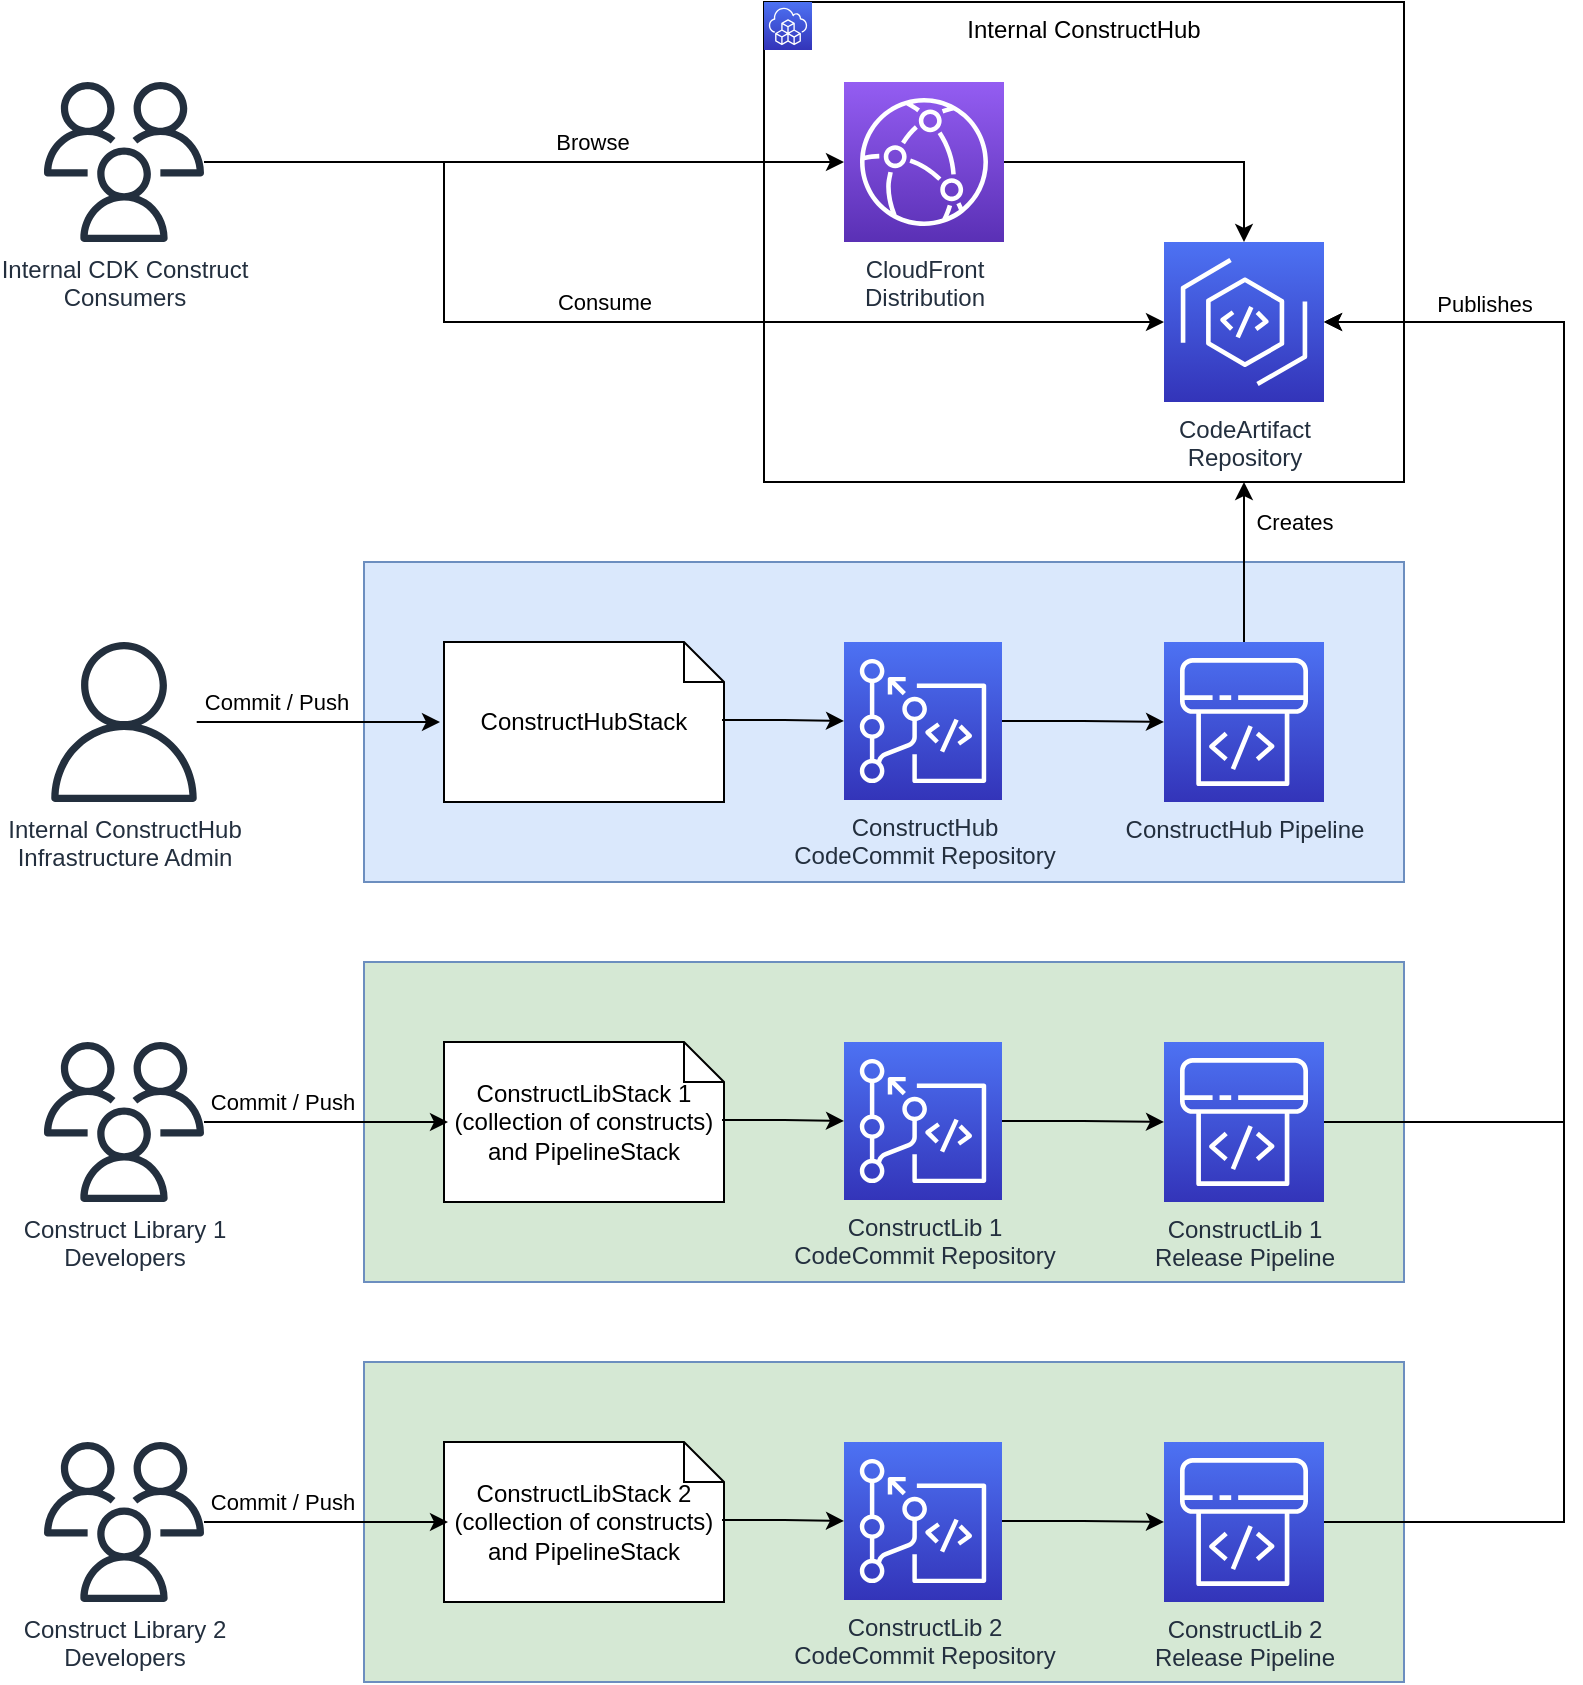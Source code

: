 <mxfile version="21.0.8" type="device" pages="5"><diagram id="Ht1M8jgEwFfnCIfOTk4-" name="constructHub v1"><mxGraphModel dx="1434" dy="916" grid="1" gridSize="10" guides="1" tooltips="1" connect="1" arrows="1" fold="1" page="1" pageScale="1" pageWidth="827" pageHeight="1169" math="0" shadow="0"><root><mxCell id="0"/><mxCell id="1" parent="0"/><mxCell id="OBdImn5aR34Qucp5l_B0-1" value="Internal ConstructHub &lt;br&gt;Infrastructure Admin" style="sketch=0;outlineConnect=0;fontColor=#232F3E;gradientColor=none;fillColor=#232F3D;strokeColor=none;dashed=0;verticalLabelPosition=bottom;verticalAlign=top;align=center;html=1;fontSize=12;fontStyle=0;aspect=fixed;pointerEvents=1;shape=mxgraph.aws4.user;" parent="1" vertex="1"><mxGeometry x="120" y="440" width="80" height="80" as="geometry"/></mxCell><mxCell id="vg9qmbVubsNGUItU0Tzm-39" value="Construct Library 1&lt;br&gt;Developers" style="outlineConnect=0;fontColor=#232F3E;gradientColor=none;fillColor=#232F3E;strokeColor=none;dashed=0;verticalLabelPosition=bottom;verticalAlign=top;align=center;html=1;fontSize=12;fontStyle=0;aspect=fixed;pointerEvents=1;shape=mxgraph.aws4.users;labelBackgroundColor=none;" parent="1" vertex="1"><mxGeometry x="120" y="640" width="80" height="80" as="geometry"/></mxCell><mxCell id="OBdImn5aR34Qucp5l_B0-2" value="Internal CDK Construct &lt;br&gt;Consumers" style="outlineConnect=0;fontColor=#232F3E;gradientColor=none;fillColor=#232F3E;strokeColor=none;dashed=0;verticalLabelPosition=bottom;verticalAlign=top;align=center;html=1;fontSize=12;fontStyle=0;aspect=fixed;pointerEvents=1;shape=mxgraph.aws4.users;labelBackgroundColor=none;" parent="1" vertex="1"><mxGeometry x="120" y="160" width="80" height="80" as="geometry"/></mxCell><mxCell id="OBdImn5aR34Qucp5l_B0-61" value="" style="group;fillColor=#D5E8D4;strokeColor=#82b366;" parent="1" vertex="1" connectable="0"><mxGeometry x="280" y="600" width="520" height="160" as="geometry"/></mxCell><mxCell id="OBdImn5aR34Qucp5l_B0-62" value="" style="fillColor=#D5E8D4;strokeColor=#6c8ebf;dashed=0;verticalAlign=top;fontStyle=0;" parent="OBdImn5aR34Qucp5l_B0-61" vertex="1"><mxGeometry width="520" height="160" as="geometry"/></mxCell><mxCell id="OBdImn5aR34Qucp5l_B0-63" value="ConstructLib 1&lt;br&gt;CodeCommit Repository" style="sketch=0;points=[[0,0,0],[0.25,0,0],[0.5,0,0],[0.75,0,0],[1,0,0],[0,1,0],[0.25,1,0],[0.5,1,0],[0.75,1,0],[1,1,0],[0,0.25,0],[0,0.5,0],[0,0.75,0],[1,0.25,0],[1,0.5,0],[1,0.75,0]];outlineConnect=0;fontColor=#232F3E;gradientColor=#4D72F3;gradientDirection=north;fillColor=#3334B9;strokeColor=#ffffff;dashed=0;verticalLabelPosition=bottom;verticalAlign=top;align=center;html=1;fontSize=12;fontStyle=0;aspect=fixed;shape=mxgraph.aws4.resourceIcon;resIcon=mxgraph.aws4.codecommit;" parent="OBdImn5aR34Qucp5l_B0-61" vertex="1"><mxGeometry x="240" y="40" width="79" height="79" as="geometry"/></mxCell><mxCell id="OBdImn5aR34Qucp5l_B0-64" value="ConstructLibStack 1&lt;br&gt;(collection of constructs)&lt;br&gt;and PipelineStack" style="shape=note;size=20;whiteSpace=wrap;html=1;fillColor=default;" parent="OBdImn5aR34Qucp5l_B0-61" vertex="1"><mxGeometry x="40" y="40" width="140" height="80" as="geometry"/></mxCell><mxCell id="OBdImn5aR34Qucp5l_B0-65" value="ConstructLib 1&lt;br&gt;Release Pipeline" style="sketch=0;points=[[0,0,0],[0.25,0,0],[0.5,0,0],[0.75,0,0],[1,0,0],[0,1,0],[0.25,1,0],[0.5,1,0],[0.75,1,0],[1,1,0],[0,0.25,0],[0,0.5,0],[0,0.75,0],[1,0.25,0],[1,0.5,0],[1,0.75,0]];outlineConnect=0;fontColor=#232F3E;gradientColor=#4D72F3;gradientDirection=north;fillColor=#3334B9;strokeColor=#ffffff;dashed=0;verticalLabelPosition=bottom;verticalAlign=top;align=center;html=1;fontSize=12;fontStyle=0;aspect=fixed;shape=mxgraph.aws4.resourceIcon;resIcon=mxgraph.aws4.codepipeline;" parent="OBdImn5aR34Qucp5l_B0-61" vertex="1"><mxGeometry x="400" y="40" width="80" height="80" as="geometry"/></mxCell><mxCell id="OBdImn5aR34Qucp5l_B0-66" value="" style="edgeStyle=orthogonalEdgeStyle;rounded=0;orthogonalLoop=1;jettySize=auto;html=1;entryX=0;entryY=0.5;entryDx=0;entryDy=0;entryPerimeter=0;exitX=0.993;exitY=0.488;exitDx=0;exitDy=0;exitPerimeter=0;" parent="OBdImn5aR34Qucp5l_B0-61" source="OBdImn5aR34Qucp5l_B0-64" target="OBdImn5aR34Qucp5l_B0-63" edge="1"><mxGeometry relative="1" as="geometry"><mxPoint x="340" y="160" as="sourcePoint"/></mxGeometry></mxCell><mxCell id="OBdImn5aR34Qucp5l_B0-67" value="" style="edgeStyle=orthogonalEdgeStyle;rounded=0;orthogonalLoop=1;jettySize=auto;html=1;exitX=1;exitY=0.5;exitDx=0;exitDy=0;exitPerimeter=0;entryX=0;entryY=0.5;entryDx=0;entryDy=0;entryPerimeter=0;" parent="OBdImn5aR34Qucp5l_B0-61" source="OBdImn5aR34Qucp5l_B0-63" target="OBdImn5aR34Qucp5l_B0-65" edge="1"><mxGeometry relative="1" as="geometry"><mxPoint x="530" y="329.5" as="sourcePoint"/><mxPoint x="470" y="330" as="targetPoint"/></mxGeometry></mxCell><mxCell id="OBdImn5aR34Qucp5l_B0-68" value="" style="group" parent="1" vertex="1" connectable="0"><mxGeometry x="280" y="400" width="520" height="160" as="geometry"/></mxCell><mxCell id="OBdImn5aR34Qucp5l_B0-60" value="" style="group" parent="OBdImn5aR34Qucp5l_B0-68" vertex="1" connectable="0"><mxGeometry width="520" height="160" as="geometry"/></mxCell><mxCell id="OBdImn5aR34Qucp5l_B0-13" value="" style="fillColor=#dae8fc;strokeColor=#6c8ebf;dashed=0;verticalAlign=top;fontStyle=0;" parent="OBdImn5aR34Qucp5l_B0-60" vertex="1"><mxGeometry width="520" height="160" as="geometry"/></mxCell><mxCell id="OBdImn5aR34Qucp5l_B0-17" value="ConstructHub&lt;br&gt;CodeCommit Repository" style="sketch=0;points=[[0,0,0],[0.25,0,0],[0.5,0,0],[0.75,0,0],[1,0,0],[0,1,0],[0.25,1,0],[0.5,1,0],[0.75,1,0],[1,1,0],[0,0.25,0],[0,0.5,0],[0,0.75,0],[1,0.25,0],[1,0.5,0],[1,0.75,0]];outlineConnect=0;fontColor=#232F3E;gradientColor=#4D72F3;gradientDirection=north;fillColor=#3334B9;strokeColor=#ffffff;dashed=0;verticalLabelPosition=bottom;verticalAlign=top;align=center;html=1;fontSize=12;fontStyle=0;aspect=fixed;shape=mxgraph.aws4.resourceIcon;resIcon=mxgraph.aws4.codecommit;" parent="OBdImn5aR34Qucp5l_B0-60" vertex="1"><mxGeometry x="240" y="40" width="79" height="79" as="geometry"/></mxCell><mxCell id="OBdImn5aR34Qucp5l_B0-18" value="ConstructHubStack" style="shape=note;size=20;whiteSpace=wrap;html=1;fillColor=default;" parent="OBdImn5aR34Qucp5l_B0-60" vertex="1"><mxGeometry x="40" y="40" width="140" height="80" as="geometry"/></mxCell><mxCell id="OBdImn5aR34Qucp5l_B0-20" value="ConstructHub Pipeline" style="sketch=0;points=[[0,0,0],[0.25,0,0],[0.5,0,0],[0.75,0,0],[1,0,0],[0,1,0],[0.25,1,0],[0.5,1,0],[0.75,1,0],[1,1,0],[0,0.25,0],[0,0.5,0],[0,0.75,0],[1,0.25,0],[1,0.5,0],[1,0.75,0]];outlineConnect=0;fontColor=#232F3E;gradientColor=#4D72F3;gradientDirection=north;fillColor=#3334B9;strokeColor=#ffffff;dashed=0;verticalLabelPosition=bottom;verticalAlign=top;align=center;html=1;fontSize=12;fontStyle=0;aspect=fixed;shape=mxgraph.aws4.resourceIcon;resIcon=mxgraph.aws4.codepipeline;" parent="OBdImn5aR34Qucp5l_B0-60" vertex="1"><mxGeometry x="400" y="40" width="80" height="80" as="geometry"/></mxCell><mxCell id="OBdImn5aR34Qucp5l_B0-16" value="" style="edgeStyle=orthogonalEdgeStyle;rounded=0;orthogonalLoop=1;jettySize=auto;html=1;entryX=0;entryY=0.5;entryDx=0;entryDy=0;entryPerimeter=0;exitX=0.993;exitY=0.488;exitDx=0;exitDy=0;exitPerimeter=0;" parent="OBdImn5aR34Qucp5l_B0-60" source="OBdImn5aR34Qucp5l_B0-18" target="OBdImn5aR34Qucp5l_B0-17" edge="1"><mxGeometry relative="1" as="geometry"><mxPoint x="340" y="160" as="sourcePoint"/></mxGeometry></mxCell><mxCell id="OBdImn5aR34Qucp5l_B0-21" value="" style="edgeStyle=orthogonalEdgeStyle;rounded=0;orthogonalLoop=1;jettySize=auto;html=1;exitX=1;exitY=0.5;exitDx=0;exitDy=0;exitPerimeter=0;entryX=0;entryY=0.5;entryDx=0;entryDy=0;entryPerimeter=0;" parent="OBdImn5aR34Qucp5l_B0-60" source="OBdImn5aR34Qucp5l_B0-17" target="OBdImn5aR34Qucp5l_B0-20" edge="1"><mxGeometry relative="1" as="geometry"><mxPoint x="530" y="329.5" as="sourcePoint"/><mxPoint x="470" y="330" as="targetPoint"/></mxGeometry></mxCell><mxCell id="OBdImn5aR34Qucp5l_B0-14" style="edgeStyle=orthogonalEdgeStyle;rounded=0;orthogonalLoop=1;jettySize=auto;html=1;strokeColor=default;labelBackgroundColor=default;fontColor=default;" parent="OBdImn5aR34Qucp5l_B0-68" source="OBdImn5aR34Qucp5l_B0-1" edge="1"><mxGeometry relative="1" as="geometry"><mxPoint x="-163.636" y="80" as="sourcePoint"/><mxPoint x="38" y="80" as="targetPoint"/></mxGeometry></mxCell><mxCell id="OBdImn5aR34Qucp5l_B0-15" value="&amp;nbsp;Commit / Push&amp;nbsp;" style="edgeLabel;html=1;align=center;verticalAlign=middle;resizable=0;points=[];spacingBottom=20;spacingLeft=10;" parent="OBdImn5aR34Qucp5l_B0-14" vertex="1" connectable="0"><mxGeometry x="-0.408" y="1" relative="1" as="geometry"><mxPoint x="-2" y="1" as="offset"/></mxGeometry></mxCell><mxCell id="OBdImn5aR34Qucp5l_B0-69" style="edgeStyle=orthogonalEdgeStyle;rounded=0;orthogonalLoop=1;jettySize=auto;html=1;strokeColor=default;labelBackgroundColor=default;fontColor=default;" parent="1" edge="1"><mxGeometry relative="1" as="geometry"><mxPoint x="200" y="680" as="sourcePoint"/><mxPoint x="322" y="680" as="targetPoint"/></mxGeometry></mxCell><mxCell id="OBdImn5aR34Qucp5l_B0-70" value="&amp;nbsp;Commit / Push&amp;nbsp;" style="edgeLabel;html=1;align=center;verticalAlign=middle;resizable=0;points=[];spacingBottom=20;spacing=0;spacingRight=0;spacingLeft=10;" parent="OBdImn5aR34Qucp5l_B0-69" vertex="1" connectable="0"><mxGeometry x="-0.408" y="1" relative="1" as="geometry"><mxPoint x="-2" y="1" as="offset"/></mxGeometry></mxCell><mxCell id="OBdImn5aR34Qucp5l_B0-73" value="Construct Library 2&lt;br&gt;Developers" style="outlineConnect=0;fontColor=#232F3E;gradientColor=none;fillColor=#232F3E;strokeColor=none;dashed=0;verticalLabelPosition=bottom;verticalAlign=top;align=center;html=1;fontSize=12;fontStyle=0;aspect=fixed;pointerEvents=1;shape=mxgraph.aws4.users;labelBackgroundColor=none;" parent="1" vertex="1"><mxGeometry x="120" y="840" width="80" height="80" as="geometry"/></mxCell><mxCell id="OBdImn5aR34Qucp5l_B0-74" value="" style="group" parent="1" vertex="1" connectable="0"><mxGeometry x="280" y="800" width="520" height="160" as="geometry"/></mxCell><mxCell id="OBdImn5aR34Qucp5l_B0-75" value="" style="fillColor=#D5E8D4;strokeColor=#6c8ebf;dashed=0;verticalAlign=top;fontStyle=0;" parent="OBdImn5aR34Qucp5l_B0-74" vertex="1"><mxGeometry width="520" height="160" as="geometry"/></mxCell><mxCell id="OBdImn5aR34Qucp5l_B0-76" value="ConstructLib 2&lt;br&gt;CodeCommit Repository" style="sketch=0;points=[[0,0,0],[0.25,0,0],[0.5,0,0],[0.75,0,0],[1,0,0],[0,1,0],[0.25,1,0],[0.5,1,0],[0.75,1,0],[1,1,0],[0,0.25,0],[0,0.5,0],[0,0.75,0],[1,0.25,0],[1,0.5,0],[1,0.75,0]];outlineConnect=0;fontColor=#232F3E;gradientColor=#4D72F3;gradientDirection=north;fillColor=#3334B9;strokeColor=#ffffff;dashed=0;verticalLabelPosition=bottom;verticalAlign=top;align=center;html=1;fontSize=12;fontStyle=0;aspect=fixed;shape=mxgraph.aws4.resourceIcon;resIcon=mxgraph.aws4.codecommit;" parent="OBdImn5aR34Qucp5l_B0-74" vertex="1"><mxGeometry x="240" y="40" width="79" height="79" as="geometry"/></mxCell><mxCell id="OBdImn5aR34Qucp5l_B0-77" value="ConstructLibStack 2&lt;br&gt;(collection of constructs)&lt;br&gt;and PipelineStack" style="shape=note;size=20;whiteSpace=wrap;html=1;fillColor=default;" parent="OBdImn5aR34Qucp5l_B0-74" vertex="1"><mxGeometry x="40" y="40" width="140" height="80" as="geometry"/></mxCell><mxCell id="OBdImn5aR34Qucp5l_B0-78" value="ConstructLib 2&lt;br&gt;Release Pipeline" style="sketch=0;points=[[0,0,0],[0.25,0,0],[0.5,0,0],[0.75,0,0],[1,0,0],[0,1,0],[0.25,1,0],[0.5,1,0],[0.75,1,0],[1,1,0],[0,0.25,0],[0,0.5,0],[0,0.75,0],[1,0.25,0],[1,0.5,0],[1,0.75,0]];outlineConnect=0;fontColor=#232F3E;gradientColor=#4D72F3;gradientDirection=north;fillColor=#3334B9;strokeColor=#ffffff;dashed=0;verticalLabelPosition=bottom;verticalAlign=top;align=center;html=1;fontSize=12;fontStyle=0;aspect=fixed;shape=mxgraph.aws4.resourceIcon;resIcon=mxgraph.aws4.codepipeline;" parent="OBdImn5aR34Qucp5l_B0-74" vertex="1"><mxGeometry x="400" y="40" width="80" height="80" as="geometry"/></mxCell><mxCell id="OBdImn5aR34Qucp5l_B0-79" value="" style="edgeStyle=orthogonalEdgeStyle;rounded=0;orthogonalLoop=1;jettySize=auto;html=1;entryX=0;entryY=0.5;entryDx=0;entryDy=0;entryPerimeter=0;exitX=0.993;exitY=0.488;exitDx=0;exitDy=0;exitPerimeter=0;" parent="OBdImn5aR34Qucp5l_B0-74" source="OBdImn5aR34Qucp5l_B0-77" target="OBdImn5aR34Qucp5l_B0-76" edge="1"><mxGeometry relative="1" as="geometry"><mxPoint x="340" y="160" as="sourcePoint"/></mxGeometry></mxCell><mxCell id="OBdImn5aR34Qucp5l_B0-80" value="" style="edgeStyle=orthogonalEdgeStyle;rounded=0;orthogonalLoop=1;jettySize=auto;html=1;exitX=1;exitY=0.5;exitDx=0;exitDy=0;exitPerimeter=0;entryX=0;entryY=0.5;entryDx=0;entryDy=0;entryPerimeter=0;" parent="OBdImn5aR34Qucp5l_B0-74" source="OBdImn5aR34Qucp5l_B0-76" target="OBdImn5aR34Qucp5l_B0-78" edge="1"><mxGeometry relative="1" as="geometry"><mxPoint x="530" y="329.5" as="sourcePoint"/><mxPoint x="470" y="330" as="targetPoint"/></mxGeometry></mxCell><mxCell id="OBdImn5aR34Qucp5l_B0-28" value="Internal ConstructHub" style="dashed=0;verticalAlign=top;fontStyle=0;shadow=0;sketch=0;strokeWidth=1;" parent="1" vertex="1"><mxGeometry x="480" y="120" width="320" height="240" as="geometry"/></mxCell><mxCell id="OBdImn5aR34Qucp5l_B0-81" style="edgeStyle=orthogonalEdgeStyle;rounded=0;orthogonalLoop=1;jettySize=auto;html=1;strokeColor=default;labelBackgroundColor=default;fontColor=default;" parent="1" edge="1"><mxGeometry relative="1" as="geometry"><mxPoint x="200" y="880" as="sourcePoint"/><mxPoint x="322" y="880" as="targetPoint"/></mxGeometry></mxCell><mxCell id="OBdImn5aR34Qucp5l_B0-82" value="&amp;nbsp;Commit / Push&amp;nbsp;" style="edgeLabel;html=1;align=center;verticalAlign=middle;resizable=0;points=[];spacingBottom=20;spacing=0;spacingRight=0;spacingLeft=10;" parent="OBdImn5aR34Qucp5l_B0-81" vertex="1" connectable="0"><mxGeometry x="-0.408" y="1" relative="1" as="geometry"><mxPoint x="-2" y="1" as="offset"/></mxGeometry></mxCell><mxCell id="OBdImn5aR34Qucp5l_B0-83" value="" style="edgeStyle=orthogonalEdgeStyle;rounded=0;orthogonalLoop=1;jettySize=auto;html=1;exitX=1;exitY=0.5;exitDx=0;exitDy=0;exitPerimeter=0;entryX=1;entryY=0.5;entryDx=0;entryDy=0;entryPerimeter=0;" parent="1" source="OBdImn5aR34Qucp5l_B0-78" target="OBdImn5aR34Qucp5l_B0-22" edge="1"><mxGeometry relative="1" as="geometry"><mxPoint x="609" y="729.5" as="sourcePoint"/><mxPoint x="960" y="360" as="targetPoint"/><Array as="points"><mxPoint x="880" y="880"/><mxPoint x="880" y="280"/></Array></mxGeometry></mxCell><mxCell id="OBdImn5aR34Qucp5l_B0-51" value="" style="sketch=0;points=[[0,0,0],[0.25,0,0],[0.5,0,0],[0.75,0,0],[1,0,0],[0,1,0],[0.25,1,0],[0.5,1,0],[0.75,1,0],[1,1,0],[0,0.25,0],[0,0.5,0],[0,0.75,0],[1,0.25,0],[1,0.5,0],[1,0.75,0]];outlineConnect=0;fontColor=#232F3E;gradientColor=#4D72F3;gradientDirection=north;fillColor=#3334B9;strokeColor=#ffffff;dashed=0;verticalLabelPosition=bottom;verticalAlign=top;align=center;html=1;fontSize=12;fontStyle=0;aspect=fixed;shape=mxgraph.aws4.resourceIcon;resIcon=mxgraph.aws4.cloud_development_kit;shadow=0;strokeWidth=1;" parent="1" vertex="1"><mxGeometry x="480" y="120" width="24" height="24" as="geometry"/></mxCell><mxCell id="OBdImn5aR34Qucp5l_B0-22" value="CodeArtifact&lt;br&gt;Repository" style="sketch=0;points=[[0,0,0],[0.25,0,0],[0.5,0,0],[0.75,0,0],[1,0,0],[0,1,0],[0.25,1,0],[0.5,1,0],[0.75,1,0],[1,1,0],[0,0.25,0],[0,0.5,0],[0,0.75,0],[1,0.25,0],[1,0.5,0],[1,0.75,0]];outlineConnect=0;fontColor=#232F3E;gradientColor=#4D72F3;gradientDirection=north;fillColor=#3334B9;strokeColor=#ffffff;dashed=0;verticalLabelPosition=bottom;verticalAlign=top;align=center;html=1;fontSize=12;fontStyle=0;aspect=fixed;shape=mxgraph.aws4.resourceIcon;resIcon=mxgraph.aws4.codeartifact;horizontal=1;spacingLeft=0;labelPosition=center;spacingBottom=0;" parent="1" vertex="1"><mxGeometry x="680" y="240" width="80" height="80" as="geometry"/></mxCell><mxCell id="OBdImn5aR34Qucp5l_B0-52" value="CloudFront&lt;br&gt;Distribution" style="sketch=0;points=[[0,0,0],[0.25,0,0],[0.5,0,0],[0.75,0,0],[1,0,0],[0,1,0],[0.25,1,0],[0.5,1,0],[0.75,1,0],[1,1,0],[0,0.25,0],[0,0.5,0],[0,0.75,0],[1,0.25,0],[1,0.5,0],[1,0.75,0]];outlineConnect=0;fontColor=#232F3E;gradientColor=#945DF2;gradientDirection=north;fillColor=#5A30B5;strokeColor=#ffffff;dashed=0;verticalLabelPosition=bottom;verticalAlign=top;align=center;html=1;fontSize=12;fontStyle=0;aspect=fixed;shape=mxgraph.aws4.resourceIcon;resIcon=mxgraph.aws4.cloudfront;shadow=0;strokeWidth=1;spacingLeft=0;" parent="1" vertex="1"><mxGeometry x="520" y="160" width="80" height="80" as="geometry"/></mxCell><mxCell id="OBdImn5aR34Qucp5l_B0-43" style="edgeStyle=orthogonalEdgeStyle;rounded=0;orthogonalLoop=1;jettySize=auto;html=1;strokeColor=default;labelBackgroundColor=default;fontColor=default;entryX=0.5;entryY=0;entryDx=0;entryDy=0;entryPerimeter=0;exitX=1;exitY=0.5;exitDx=0;exitDy=0;exitPerimeter=0;" parent="1" source="OBdImn5aR34Qucp5l_B0-52" target="OBdImn5aR34Qucp5l_B0-22" edge="1"><mxGeometry relative="1" as="geometry"><mxPoint x="-471.088" y="530" as="sourcePoint"/><mxPoint x="-82" y="541.5" as="targetPoint"/></mxGeometry></mxCell><mxCell id="OBdImn5aR34Qucp5l_B0-85" value="" style="edgeStyle=orthogonalEdgeStyle;rounded=0;orthogonalLoop=1;jettySize=auto;html=1;exitX=1;exitY=0.5;exitDx=0;exitDy=0;exitPerimeter=0;" parent="1" edge="1"><mxGeometry relative="1" as="geometry"><mxPoint x="760" y="680" as="sourcePoint"/><mxPoint x="760" y="280" as="targetPoint"/><Array as="points"><mxPoint x="880" y="680"/><mxPoint x="880" y="280"/></Array></mxGeometry></mxCell><mxCell id="OBdImn5aR34Qucp5l_B0-86" value="Publishes" style="edgeLabel;html=1;align=center;verticalAlign=middle;resizable=0;points=[];" parent="OBdImn5aR34Qucp5l_B0-85" vertex="1" connectable="0"><mxGeometry x="-0.289" y="2" relative="1" as="geometry"><mxPoint x="-38" y="-302" as="offset"/></mxGeometry></mxCell><mxCell id="OBdImn5aR34Qucp5l_B0-88" style="edgeStyle=orthogonalEdgeStyle;rounded=0;orthogonalLoop=1;jettySize=auto;html=1;strokeColor=default;labelBackgroundColor=default;fontColor=default;exitX=0.5;exitY=0;exitDx=0;exitDy=0;exitPerimeter=0;" parent="1" source="OBdImn5aR34Qucp5l_B0-20" edge="1"><mxGeometry relative="1" as="geometry"><mxPoint x="600.004" y="360" as="sourcePoint"/><mxPoint x="720" y="360" as="targetPoint"/></mxGeometry></mxCell><mxCell id="OBdImn5aR34Qucp5l_B0-89" value="Creates" style="edgeLabel;html=1;align=center;verticalAlign=middle;resizable=0;points=[];spacingBottom=20;spacingLeft=10;" parent="OBdImn5aR34Qucp5l_B0-88" vertex="1" connectable="0"><mxGeometry x="-0.408" y="1" relative="1" as="geometry"><mxPoint x="21" y="-26" as="offset"/></mxGeometry></mxCell><mxCell id="OBdImn5aR34Qucp5l_B0-92" style="edgeStyle=orthogonalEdgeStyle;rounded=0;orthogonalLoop=1;jettySize=auto;html=1;strokeColor=default;labelBackgroundColor=default;fontColor=default;entryX=0;entryY=0.5;entryDx=0;entryDy=0;entryPerimeter=0;" parent="1" source="OBdImn5aR34Qucp5l_B0-2" target="OBdImn5aR34Qucp5l_B0-22" edge="1"><mxGeometry relative="1" as="geometry"><mxPoint x="260" y="250" as="sourcePoint"/><mxPoint x="530" y="130" as="targetPoint"/><Array as="points"><mxPoint x="320" y="200"/><mxPoint x="320" y="280"/></Array></mxGeometry></mxCell><mxCell id="OBdImn5aR34Qucp5l_B0-93" value="Consume" style="edgeLabel;html=1;align=center;verticalAlign=middle;resizable=0;points=[];" parent="OBdImn5aR34Qucp5l_B0-92" vertex="1" connectable="0"><mxGeometry x="-0.408" y="1" relative="1" as="geometry"><mxPoint x="79" y="24" as="offset"/></mxGeometry></mxCell><mxCell id="OBdImn5aR34Qucp5l_B0-95" style="edgeStyle=orthogonalEdgeStyle;rounded=0;orthogonalLoop=1;jettySize=auto;html=1;strokeColor=default;labelBackgroundColor=default;fontColor=default;entryX=0;entryY=0.5;entryDx=0;entryDy=0;entryPerimeter=0;" parent="1" edge="1" target="OBdImn5aR34Qucp5l_B0-52" source="OBdImn5aR34Qucp5l_B0-2"><mxGeometry relative="1" as="geometry"><mxPoint x="230" y="220" as="sourcePoint"/><mxPoint x="520" y="120" as="targetPoint"/></mxGeometry></mxCell><mxCell id="OBdImn5aR34Qucp5l_B0-96" value="&amp;nbsp;Browse&amp;nbsp;" style="edgeLabel;html=1;align=center;verticalAlign=middle;resizable=0;points=[];" parent="OBdImn5aR34Qucp5l_B0-95" vertex="1" connectable="0"><mxGeometry x="-0.408" y="1" relative="1" as="geometry"><mxPoint x="99" y="-9" as="offset"/></mxGeometry></mxCell></root></mxGraphModel></diagram><diagram id="hl6qGEhq3jhShnh1AvBD" name="ConstructHub v2"><mxGraphModel dx="1854" dy="1769" grid="1" gridSize="10" guides="1" tooltips="1" connect="1" arrows="1" fold="1" page="1" pageScale="1" pageWidth="850" pageHeight="1100" math="0" shadow="0"><root><mxCell id="0"/><mxCell id="1" parent="0"/><mxCell id="FJby4zvLYHvqef_bk4eT-3" value="" style="rounded=0;whiteSpace=wrap;html=1;dashed=1;fillColor=#d5e8d4;strokeColor=#82b366;" parent="1" vertex="1"><mxGeometry y="283" width="480" height="120" as="geometry"/></mxCell><mxCell id="FJby4zvLYHvqef_bk4eT-2" value="" style="rounded=0;whiteSpace=wrap;html=1;dashed=1;fillColor=#d5e8d4;strokeColor=#82b366;" parent="1" vertex="1"><mxGeometry y="144" width="480" height="120" as="geometry"/></mxCell><mxCell id="FJby4zvLYHvqef_bk4eT-1" value="" style="rounded=0;whiteSpace=wrap;html=1;dashed=1;fillColor=#dae8fc;strokeColor=#6c8ebf;" parent="1" vertex="1"><mxGeometry y="10" width="480" height="120" as="geometry"/></mxCell><mxCell id="54IkTSJn3Y0FFMr7oWQS-1" style="edgeStyle=orthogonalEdgeStyle;orthogonalLoop=1;jettySize=auto;html=1;entryX=0;entryY=0.5;entryDx=0;entryDy=0;entryPerimeter=0;rounded=0;" parent="1" source="54IkTSJn3Y0FFMr7oWQS-3" target="54IkTSJn3Y0FFMr7oWQS-16" edge="1"><mxGeometry relative="1" as="geometry"/></mxCell><mxCell id="54IkTSJn3Y0FFMr7oWQS-2" style="edgeStyle=orthogonalEdgeStyle;orthogonalLoop=1;jettySize=auto;html=1;entryX=0;entryY=0;entryDx=110;entryDy=65;entryPerimeter=0;rounded=0;dashed=1;" parent="1" source="54IkTSJn3Y0FFMr7oWQS-3" target="54IkTSJn3Y0FFMr7oWQS-18" edge="1"><mxGeometry relative="1" as="geometry"/></mxCell><mxCell id="54IkTSJn3Y0FFMr7oWQS-3" value="Construct Lib1 GIT Repo" style="sketch=0;points=[[0,0,0],[0.25,0,0],[0.5,0,0],[0.75,0,0],[1,0,0],[0,1,0],[0.25,1,0],[0.5,1,0],[0.75,1,0],[1,1,0],[0,0.25,0],[0,0.5,0],[0,0.75,0],[1,0.25,0],[1,0.5,0],[1,0.75,0]];outlineConnect=0;fontColor=#232F3E;gradientColor=#4D72F3;gradientDirection=north;fillColor=#3334B9;strokeColor=#ffffff;dashed=0;verticalLabelPosition=bottom;verticalAlign=top;align=center;html=1;fontSize=12;fontStyle=0;aspect=fixed;shape=mxgraph.aws4.resourceIcon;resIcon=mxgraph.aws4.codecommit;" parent="1" vertex="1"><mxGeometry x="201" y="181" width="78" height="78" as="geometry"/></mxCell><mxCell id="54IkTSJn3Y0FFMr7oWQS-4" style="edgeStyle=orthogonalEdgeStyle;orthogonalLoop=1;jettySize=auto;html=1;entryX=0;entryY=0.5;entryDx=0;entryDy=0;entryPerimeter=0;rounded=0;" parent="1" source="54IkTSJn3Y0FFMr7oWQS-6" target="54IkTSJn3Y0FFMr7oWQS-20" edge="1"><mxGeometry relative="1" as="geometry"/></mxCell><mxCell id="54IkTSJn3Y0FFMr7oWQS-5" style="edgeStyle=orthogonalEdgeStyle;orthogonalLoop=1;jettySize=auto;html=1;entryX=0;entryY=0;entryDx=110;entryDy=65;entryPerimeter=0;rounded=0;dashed=1;" parent="1" source="54IkTSJn3Y0FFMr7oWQS-6" target="54IkTSJn3Y0FFMr7oWQS-21" edge="1"><mxGeometry relative="1" as="geometry"/></mxCell><mxCell id="54IkTSJn3Y0FFMr7oWQS-6" value="Construct Lib2 GIT Repo" style="sketch=0;points=[[0,0,0],[0.25,0,0],[0.5,0,0],[0.75,0,0],[1,0,0],[0,1,0],[0.25,1,0],[0.5,1,0],[0.75,1,0],[1,1,0],[0,0.25,0],[0,0.5,0],[0,0.75,0],[1,0.25,0],[1,0.5,0],[1,0.75,0]];outlineConnect=0;fontColor=#232F3E;gradientColor=#4D72F3;gradientDirection=north;fillColor=#3334B9;strokeColor=#ffffff;dashed=0;verticalLabelPosition=bottom;verticalAlign=top;align=center;html=1;fontSize=12;fontStyle=0;aspect=fixed;shape=mxgraph.aws4.resourceIcon;resIcon=mxgraph.aws4.codecommit;" parent="1" vertex="1"><mxGeometry x="201" y="309" width="78" height="78" as="geometry"/></mxCell><mxCell id="54IkTSJn3Y0FFMr7oWQS-7" value="Private ConstructHub" style="swimlane;" parent="1" vertex="1"><mxGeometry x="520" y="-209" width="290" height="370" as="geometry"/></mxCell><mxCell id="54IkTSJn3Y0FFMr7oWQS-8" style="edgeStyle=orthogonalEdgeStyle;rounded=0;orthogonalLoop=1;jettySize=auto;html=1;" parent="54IkTSJn3Y0FFMr7oWQS-7" source="54IkTSJn3Y0FFMr7oWQS-9" target="54IkTSJn3Y0FFMr7oWQS-10" edge="1"><mxGeometry relative="1" as="geometry"/></mxCell><mxCell id="54IkTSJn3Y0FFMr7oWQS-9" value="Code Artifact&lt;br&gt;Repository" style="sketch=0;points=[[0,0,0],[0.25,0,0],[0.5,0,0],[0.75,0,0],[1,0,0],[0,1,0],[0.25,1,0],[0.5,1,0],[0.75,1,0],[1,1,0],[0,0.25,0],[0,0.5,0],[0,0.75,0],[1,0.25,0],[1,0.5,0],[1,0.75,0]];outlineConnect=0;fontColor=#232F3E;gradientColor=#4D72F3;gradientDirection=north;fillColor=#3334B9;strokeColor=#ffffff;dashed=0;verticalLabelPosition=bottom;verticalAlign=top;align=center;html=1;fontSize=12;fontStyle=0;aspect=fixed;shape=mxgraph.aws4.resourceIcon;resIcon=mxgraph.aws4.codeartifact;" parent="54IkTSJn3Y0FFMr7oWQS-7" vertex="1"><mxGeometry x="30" y="244" width="78" height="78" as="geometry"/></mxCell><mxCell id="54IkTSJn3Y0FFMr7oWQS-10" value="Domain" style="aspect=fixed;html=1;points=[];align=center;image;fontSize=12;image=img/lib/azure2/networking/DNS_Zones.svg;" parent="54IkTSJn3Y0FFMr7oWQS-7" vertex="1"><mxGeometry x="200" y="251" width="64" height="64" as="geometry"/></mxCell><mxCell id="54IkTSJn3Y0FFMr7oWQS-11" style="edgeStyle=orthogonalEdgeStyle;curved=1;orthogonalLoop=1;jettySize=auto;html=1;dashed=1;" parent="1" source="54IkTSJn3Y0FFMr7oWQS-14" target="54IkTSJn3Y0FFMr7oWQS-17" edge="1"><mxGeometry relative="1" as="geometry"/></mxCell><mxCell id="54IkTSJn3Y0FFMr7oWQS-14" value="ConstructHub GIT &lt;br&gt;Repo" style="sketch=0;points=[[0,0,0],[0.25,0,0],[0.5,0,0],[0.75,0,0],[1,0,0],[0,1,0],[0.25,1,0],[0.5,1,0],[0.75,1,0],[1,1,0],[0,0.25,0],[0,0.5,0],[0,0.75,0],[1,0.25,0],[1,0.5,0],[1,0.75,0]];outlineConnect=0;fontColor=#232F3E;gradientColor=#4D72F3;gradientDirection=north;fillColor=#3334B9;strokeColor=#ffffff;dashed=0;verticalLabelPosition=bottom;verticalAlign=top;align=center;html=1;fontSize=12;fontStyle=0;aspect=fixed;shape=mxgraph.aws4.resourceIcon;resIcon=mxgraph.aws4.codecommit;" parent="1" vertex="1"><mxGeometry x="199" y="30" width="78" height="78" as="geometry"/></mxCell><mxCell id="54IkTSJn3Y0FFMr7oWQS-15" value="Publishes" style="edgeStyle=orthogonalEdgeStyle;orthogonalLoop=1;jettySize=auto;html=1;rounded=0;" parent="1" source="54IkTSJn3Y0FFMr7oWQS-16" target="54IkTSJn3Y0FFMr7oWQS-9" edge="1"><mxGeometry x="-0.721" relative="1" as="geometry"><mxPoint x="580" y="190" as="targetPoint"/><mxPoint as="offset"/></mxGeometry></mxCell><mxCell id="54IkTSJn3Y0FFMr7oWQS-16" value="ConstructLib1 release&lt;br&gt;CodePipeline" style="sketch=0;points=[[0,0,0],[0.25,0,0],[0.5,0,0],[0.75,0,0],[1,0,0],[0,1,0],[0.25,1,0],[0.5,1,0],[0.75,1,0],[1,1,0],[0,0.25,0],[0,0.5,0],[0,0.75,0],[1,0.25,0],[1,0.5,0],[1,0.75,0]];outlineConnect=0;fontColor=#232F3E;gradientColor=#4D72F3;gradientDirection=north;fillColor=#3334B9;strokeColor=#ffffff;dashed=0;verticalLabelPosition=bottom;verticalAlign=top;align=center;html=1;fontSize=12;fontStyle=0;aspect=fixed;shape=mxgraph.aws4.resourceIcon;resIcon=mxgraph.aws4.codepipeline;" parent="1" vertex="1"><mxGeometry x="360" y="181" width="78" height="78" as="geometry"/></mxCell><mxCell id="54IkTSJn3Y0FFMr7oWQS-17" value="Holds&amp;nbsp;&lt;br&gt;ConstructHubStack" style="shape=note;whiteSpace=wrap;html=1;backgroundOutline=1;darkOpacity=0.05;" parent="1" vertex="1"><mxGeometry x="24" y="40" width="110" height="60" as="geometry"/></mxCell><mxCell id="54IkTSJn3Y0FFMr7oWQS-18" value="Holds&lt;br&gt;ConstructLibStack (list of constructs)&lt;br&gt;and PipelineStack&lt;br&gt;&lt;br&gt;(HitCounter)" style="shape=note;whiteSpace=wrap;html=1;backgroundOutline=1;darkOpacity=0.05;" parent="1" vertex="1"><mxGeometry x="21" y="155" width="110" height="100" as="geometry"/></mxCell><mxCell id="54IkTSJn3Y0FFMr7oWQS-19" value="Publishes" style="edgeStyle=orthogonalEdgeStyle;orthogonalLoop=1;jettySize=auto;html=1;entryX=0.5;entryY=1;entryDx=0;entryDy=0;rounded=0;entryPerimeter=0;" parent="1" source="54IkTSJn3Y0FFMr7oWQS-20" target="54IkTSJn3Y0FFMr7oWQS-9" edge="1"><mxGeometry x="-0.821" relative="1" as="geometry"><mxPoint as="offset"/></mxGeometry></mxCell><mxCell id="54IkTSJn3Y0FFMr7oWQS-20" value="ConstructLib2 release&lt;br&gt;CodePipeline" style="sketch=0;points=[[0,0,0],[0.25,0,0],[0.5,0,0],[0.75,0,0],[1,0,0],[0,1,0],[0.25,1,0],[0.5,1,0],[0.75,1,0],[1,1,0],[0,0.25,0],[0,0.5,0],[0,0.75,0],[1,0.25,0],[1,0.5,0],[1,0.75,0]];outlineConnect=0;fontColor=#232F3E;gradientColor=#4D72F3;gradientDirection=north;fillColor=#3334B9;strokeColor=#ffffff;dashed=0;verticalLabelPosition=bottom;verticalAlign=top;align=center;html=1;fontSize=12;fontStyle=0;aspect=fixed;shape=mxgraph.aws4.resourceIcon;resIcon=mxgraph.aws4.codepipeline;" parent="1" vertex="1"><mxGeometry x="360" y="309" width="78" height="78" as="geometry"/></mxCell><mxCell id="54IkTSJn3Y0FFMr7oWQS-21" value="Holds&lt;br&gt;ConstructLibStack (list of constructs)&lt;br&gt;and PipelineStack" style="shape=note;whiteSpace=wrap;html=1;backgroundOutline=1;darkOpacity=0.05;" parent="1" vertex="1"><mxGeometry x="21" y="283" width="110" height="100" as="geometry"/></mxCell><mxCell id="54IkTSJn3Y0FFMr7oWQS-22" style="edgeStyle=orthogonalEdgeStyle;rounded=0;orthogonalLoop=1;jettySize=auto;html=1;entryX=0;entryY=0.75;entryDx=0;entryDy=0;exitX=1;exitY=0.5;exitDx=0;exitDy=0;exitPerimeter=0;" parent="1" source="54IkTSJn3Y0FFMr7oWQS-14" target="54IkTSJn3Y0FFMr7oWQS-7" edge="1"><mxGeometry relative="1" as="geometry"><mxPoint x="500" y="100" as="targetPoint"/><mxPoint x="438" y="70" as="sourcePoint"/></mxGeometry></mxCell><mxCell id="54IkTSJn3Y0FFMr7oWQS-23" value="Creates" style="edgeLabel;html=1;align=center;verticalAlign=middle;resizable=0;points=[];" parent="54IkTSJn3Y0FFMr7oWQS-22" vertex="1" connectable="0"><mxGeometry x="-0.124" y="1" relative="1" as="geometry"><mxPoint x="71" y="37" as="offset"/></mxGeometry></mxCell><mxCell id="3rEhfaBzdgs8yhDAfPwR-2" style="edgeStyle=orthogonalEdgeStyle;orthogonalLoop=1;jettySize=auto;html=1;entryX=0.5;entryY=1;entryDx=0;entryDy=0;entryPerimeter=0;rounded=1;exitX=0.5;exitY=0.5;exitDx=0;exitDy=0;exitPerimeter=0;" parent="1" source="mXU92rYjLi8IKA1LZAeB-6" target="54IkTSJn3Y0FFMr7oWQS-9" edge="1"><mxGeometry relative="1" as="geometry"><mxPoint x="277" y="479" as="sourcePoint"/></mxGeometry></mxCell><mxCell id="3rEhfaBzdgs8yhDAfPwR-3" value="Consumes" style="edgeLabel;html=1;align=center;verticalAlign=middle;resizable=0;points=[];" parent="3rEhfaBzdgs8yhDAfPwR-2" vertex="1" connectable="0"><mxGeometry x="-0.888" y="-2" relative="1" as="geometry"><mxPoint as="offset"/></mxGeometry></mxCell><mxCell id="mXU92rYjLi8IKA1LZAeB-1" value="WAF" style="outlineConnect=0;dashed=0;verticalLabelPosition=bottom;verticalAlign=top;align=center;html=1;shape=mxgraph.aws3.waf;fillColor=#759C3E;gradientColor=none;" vertex="1" parent="1"><mxGeometry x="624" y="-168" width="40" height="42.5" as="geometry"/></mxCell><mxCell id="mXU92rYjLi8IKA1LZAeB-5" style="edgeStyle=orthogonalEdgeStyle;rounded=0;orthogonalLoop=1;jettySize=auto;html=1;" edge="1" parent="1" source="mXU92rYjLi8IKA1LZAeB-2" target="54IkTSJn3Y0FFMr7oWQS-9"><mxGeometry relative="1" as="geometry"/></mxCell><mxCell id="mXU92rYjLi8IKA1LZAeB-2" value="CloudFront Distribution" style="outlineConnect=0;dashed=0;verticalLabelPosition=bottom;verticalAlign=top;align=center;html=1;shape=mxgraph.aws3.cloudfront;fillColor=#F58536;gradientColor=none;" vertex="1" parent="1"><mxGeometry x="551" y="-145.5" width="76.5" height="93" as="geometry"/></mxCell><mxCell id="mXU92rYjLi8IKA1LZAeB-4" style="edgeStyle=orthogonalEdgeStyle;rounded=0;orthogonalLoop=1;jettySize=auto;html=1;" edge="1" parent="1" source="mXU92rYjLi8IKA1LZAeB-3" target="mXU92rYjLi8IKA1LZAeB-2"><mxGeometry relative="1" as="geometry"/></mxCell><mxCell id="mXU92rYjLi8IKA1LZAeB-14" value="Browse" style="edgeLabel;html=1;align=center;verticalAlign=middle;resizable=0;points=[];" vertex="1" connectable="0" parent="mXU92rYjLi8IKA1LZAeB-4"><mxGeometry x="-0.827" y="-1" relative="1" as="geometry"><mxPoint y="1" as="offset"/></mxGeometry></mxCell><mxCell id="mXU92rYjLi8IKA1LZAeB-3" value="Private Hub Web user" style="shape=umlActor;verticalLabelPosition=bottom;verticalAlign=top;html=1;outlineConnect=0;" vertex="1" parent="1"><mxGeometry x="70" y="-129.5" width="30" height="60" as="geometry"/></mxCell><mxCell id="mXU92rYjLi8IKA1LZAeB-6" value="Private Hub Web user" style="shape=umlActor;verticalLabelPosition=bottom;verticalAlign=top;html=1;outlineConnect=0;" vertex="1" parent="1"><mxGeometry x="70" y="449" width="30" height="60" as="geometry"/></mxCell><mxCell id="mXU92rYjLi8IKA1LZAeB-10" style="edgeStyle=orthogonalEdgeStyle;rounded=0;orthogonalLoop=1;jettySize=auto;html=1;entryX=0.5;entryY=0;entryDx=0;entryDy=0;entryPerimeter=0;" edge="1" parent="1" source="mXU92rYjLi8IKA1LZAeB-8" target="54IkTSJn3Y0FFMr7oWQS-3"><mxGeometry relative="1" as="geometry"/></mxCell><mxCell id="mXU92rYjLi8IKA1LZAeB-16" value="Commit/Push" style="edgeLabel;html=1;align=center;verticalAlign=middle;resizable=0;points=[];" vertex="1" connectable="0" parent="mXU92rYjLi8IKA1LZAeB-10"><mxGeometry x="-0.702" y="1" relative="1" as="geometry"><mxPoint as="offset"/></mxGeometry></mxCell><mxCell id="mXU92rYjLi8IKA1LZAeB-8" value="ConstuctLib1 Maintainer" style="shape=umlActor;verticalLabelPosition=bottom;verticalAlign=top;html=1;outlineConnect=0;" vertex="1" parent="1"><mxGeometry x="-170" y="129" width="30" height="60" as="geometry"/></mxCell><mxCell id="mXU92rYjLi8IKA1LZAeB-11" style="edgeStyle=orthogonalEdgeStyle;rounded=0;orthogonalLoop=1;jettySize=auto;html=1;entryX=0.5;entryY=0;entryDx=0;entryDy=0;entryPerimeter=0;" edge="1" parent="1" source="mXU92rYjLi8IKA1LZAeB-9" target="54IkTSJn3Y0FFMr7oWQS-6"><mxGeometry relative="1" as="geometry"/></mxCell><mxCell id="mXU92rYjLi8IKA1LZAeB-17" value="Commit/Push" style="edgeLabel;html=1;align=center;verticalAlign=middle;resizable=0;points=[];" vertex="1" connectable="0" parent="mXU92rYjLi8IKA1LZAeB-11"><mxGeometry x="-0.715" y="-1" relative="1" as="geometry"><mxPoint as="offset"/></mxGeometry></mxCell><mxCell id="mXU92rYjLi8IKA1LZAeB-9" value="ConstuctLib2 Maintainer" style="shape=umlActor;verticalLabelPosition=bottom;verticalAlign=top;html=1;outlineConnect=0;" vertex="1" parent="1"><mxGeometry x="-170" y="259" width="30" height="60" as="geometry"/></mxCell><mxCell id="mXU92rYjLi8IKA1LZAeB-13" style="edgeStyle=orthogonalEdgeStyle;rounded=0;orthogonalLoop=1;jettySize=auto;html=1;entryX=0.5;entryY=0;entryDx=0;entryDy=0;entryPerimeter=0;" edge="1" parent="1" source="mXU92rYjLi8IKA1LZAeB-12" target="54IkTSJn3Y0FFMr7oWQS-14"><mxGeometry relative="1" as="geometry"/></mxCell><mxCell id="mXU92rYjLi8IKA1LZAeB-15" value="Commit/Push" style="edgeLabel;html=1;align=center;verticalAlign=middle;resizable=0;points=[];" vertex="1" connectable="0" parent="mXU92rYjLi8IKA1LZAeB-13"><mxGeometry x="-0.661" y="-1" relative="1" as="geometry"><mxPoint as="offset"/></mxGeometry></mxCell><mxCell id="mXU92rYjLi8IKA1LZAeB-12" value="ConstuctLib Infrastructure Maintainer" style="shape=umlActor;verticalLabelPosition=bottom;verticalAlign=top;html=1;outlineConnect=0;" vertex="1" parent="1"><mxGeometry x="-170" y="-23" width="30" height="60" as="geometry"/></mxCell></root></mxGraphModel></diagram><diagram id="XhVUXyCBo_pkXqaqFCys" name="Construct release Pipeline"><mxGraphModel dx="1004" dy="669" grid="1" gridSize="10" guides="1" tooltips="1" connect="1" arrows="1" fold="1" page="1" pageScale="1" pageWidth="850" pageHeight="1100" math="0" shadow="0"><root><mxCell id="0"/><mxCell id="1" parent="0"/><mxCell id="q29o3Rm8Dr5adKSbvB2Z-1" style="edgeStyle=orthogonalEdgeStyle;rounded=0;orthogonalLoop=1;jettySize=auto;html=1;entryX=0.5;entryY=0;entryDx=0;entryDy=0;" parent="1" source="q29o3Rm8Dr5adKSbvB2Z-2" target="q29o3Rm8Dr5adKSbvB2Z-5" edge="1"><mxGeometry relative="1" as="geometry"/></mxCell><mxCell id="q29o3Rm8Dr5adKSbvB2Z-2" value="Self mutating" style="rounded=0;whiteSpace=wrap;html=1;" parent="1" vertex="1"><mxGeometry x="290" y="140" width="120" height="60" as="geometry"/></mxCell><mxCell id="q29o3Rm8Dr5adKSbvB2Z-3" style="edgeStyle=orthogonalEdgeStyle;rounded=0;orthogonalLoop=1;jettySize=auto;html=1;entryX=0;entryY=0.5;entryDx=0;entryDy=0;" parent="1" source="q29o3Rm8Dr5adKSbvB2Z-5" target="q29o3Rm8Dr5adKSbvB2Z-6" edge="1"><mxGeometry relative="1" as="geometry"/></mxCell><mxCell id="q29o3Rm8Dr5adKSbvB2Z-4" style="edgeStyle=orthogonalEdgeStyle;rounded=0;orthogonalLoop=1;jettySize=auto;html=1;entryX=0;entryY=0.5;entryDx=0;entryDy=0;" parent="1" source="q29o3Rm8Dr5adKSbvB2Z-5" target="q29o3Rm8Dr5adKSbvB2Z-7" edge="1"><mxGeometry relative="1" as="geometry"/></mxCell><mxCell id="q29o3Rm8Dr5adKSbvB2Z-5" value="projen build|release&lt;br&gt;&lt;br&gt;publish to constructHub" style="rounded=0;whiteSpace=wrap;html=1;" parent="1" vertex="1"><mxGeometry x="290" y="230" width="120" height="60" as="geometry"/></mxCell><mxCell id="q29o3Rm8Dr5adKSbvB2Z-6" value="dist directory with artifacts" style="rounded=0;whiteSpace=wrap;html=1;" parent="1" vertex="1"><mxGeometry x="470" y="230" width="120" height="60" as="geometry"/></mxCell><mxCell id="q29o3Rm8Dr5adKSbvB2Z-7" value="private constructHub" style="rounded=0;whiteSpace=wrap;html=1;" parent="1" vertex="1"><mxGeometry x="470" y="330" width="120" height="60" as="geometry"/></mxCell><mxCell id="q29o3Rm8Dr5adKSbvB2Z-8" style="edgeStyle=orthogonalEdgeStyle;rounded=0;orthogonalLoop=1;jettySize=auto;html=1;entryX=0.5;entryY=0;entryDx=0;entryDy=0;" parent="1" source="q29o3Rm8Dr5adKSbvB2Z-9" target="q29o3Rm8Dr5adKSbvB2Z-2" edge="1"><mxGeometry relative="1" as="geometry"/></mxCell><mxCell id="q29o3Rm8Dr5adKSbvB2Z-9" value="ConstructHub LibX&lt;br&gt;GIT repository" style="rounded=1;whiteSpace=wrap;html=1;" parent="1" vertex="1"><mxGeometry x="290" y="40" width="120" height="60" as="geometry"/></mxCell></root></mxGraphModel></diagram><diagram id="hbkXB3U6zG8bkw1us0JO" name="Construct architecture"><mxGraphModel dx="1004" dy="669" grid="1" gridSize="10" guides="1" tooltips="1" connect="1" arrows="1" fold="1" page="1" pageScale="1" pageWidth="850" pageHeight="1100" math="0" shadow="0"><root><mxCell id="0"/><mxCell id="1" parent="0"/><mxCell id="Vm07bKeupX1hAhTJ0YcX-9" value="" style="rounded=0;whiteSpace=wrap;html=1;fillStyle=solid;fillColor=#d5e8d4;strokeColor=#82b366;opacity=50;" parent="1" vertex="1"><mxGeometry x="370" y="60" width="220" height="420" as="geometry"/></mxCell><mxCell id="Vm07bKeupX1hAhTJ0YcX-6" style="edgeStyle=orthogonalEdgeStyle;curved=1;orthogonalLoop=1;jettySize=auto;html=1;entryX=0;entryY=0.5;entryDx=0;entryDy=0;entryPerimeter=0;" parent="1" source="Vm07bKeupX1hAhTJ0YcX-1" target="Vm07bKeupX1hAhTJ0YcX-5" edge="1"><mxGeometry relative="1" as="geometry"/></mxCell><mxCell id="Vm07bKeupX1hAhTJ0YcX-8" style="edgeStyle=orthogonalEdgeStyle;curved=1;orthogonalLoop=1;jettySize=auto;html=1;entryX=0.5;entryY=0;entryDx=0;entryDy=0;entryPerimeter=0;" parent="1" source="Vm07bKeupX1hAhTJ0YcX-1" target="Vm07bKeupX1hAhTJ0YcX-7" edge="1"><mxGeometry relative="1" as="geometry"/></mxCell><mxCell id="Vm07bKeupX1hAhTJ0YcX-1" value="HitCounter Lambda" style="outlineConnect=0;dashed=0;verticalLabelPosition=bottom;verticalAlign=top;align=center;html=1;shape=mxgraph.aws3.lambda_function;fillColor=#F58534;gradientColor=none;fillStyle=solid;" parent="1" vertex="1"><mxGeometry x="440" y="149.5" width="69" height="72" as="geometry"/></mxCell><mxCell id="Vm07bKeupX1hAhTJ0YcX-4" style="edgeStyle=orthogonalEdgeStyle;curved=1;orthogonalLoop=1;jettySize=auto;html=1;" parent="1" source="Vm07bKeupX1hAhTJ0YcX-2" target="Vm07bKeupX1hAhTJ0YcX-1" edge="1"><mxGeometry relative="1" as="geometry"/></mxCell><mxCell id="Vm07bKeupX1hAhTJ0YcX-2" value="ApiGateway" style="outlineConnect=0;dashed=0;verticalLabelPosition=bottom;verticalAlign=top;align=center;html=1;shape=mxgraph.aws3.api_gateway;fillColor=#D9A741;gradientColor=none;fillStyle=solid;" parent="1" vertex="1"><mxGeometry x="160" y="139" width="76.5" height="93" as="geometry"/></mxCell><mxCell id="Vm07bKeupX1hAhTJ0YcX-5" value="Hello &lt;br&gt;Target Lambda" style="outlineConnect=0;dashed=0;verticalLabelPosition=bottom;verticalAlign=top;align=center;html=1;shape=mxgraph.aws3.lambda_function;fillColor=#F58534;gradientColor=none;fillStyle=solid;" parent="1" vertex="1"><mxGeometry x="690" y="150" width="69" height="72" as="geometry"/></mxCell><mxCell id="Vm07bKeupX1hAhTJ0YcX-7" value="DynamoDB &lt;br&gt;counter table" style="sketch=0;points=[[0,0,0],[0.25,0,0],[0.5,0,0],[0.75,0,0],[1,0,0],[0,1,0],[0.25,1,0],[0.5,1,0],[0.75,1,0],[1,1,0],[0,0.25,0],[0,0.5,0],[0,0.75,0],[1,0.25,0],[1,0.5,0],[1,0.75,0]];outlineConnect=0;fontColor=#232F3E;gradientColor=#4D72F3;gradientDirection=north;fillColor=#3334B9;strokeColor=#ffffff;dashed=0;verticalLabelPosition=bottom;verticalAlign=top;align=center;html=1;fontSize=12;fontStyle=0;aspect=fixed;shape=mxgraph.aws4.resourceIcon;resIcon=mxgraph.aws4.dynamodb;fillStyle=solid;" parent="1" vertex="1"><mxGeometry x="435.5" y="330" width="78" height="78" as="geometry"/></mxCell></root></mxGraphModel></diagram><diagram id="dwqxCbEUlIAxHTeswCZ2" name="projen release"><mxGraphModel dx="1255" dy="836" grid="1" gridSize="10" guides="1" tooltips="1" connect="1" arrows="1" fold="1" page="1" pageScale="1" pageWidth="850" pageHeight="1100" math="0" shadow="0"><root><mxCell id="0"/><mxCell id="1" parent="0"/><mxCell id="9WeMYM58DgiCFbBPY4oq-3" value="" style="edgeStyle=orthogonalEdgeStyle;rounded=0;orthogonalLoop=1;jettySize=auto;html=1;" parent="1" source="9WeMYM58DgiCFbBPY4oq-1" target="9WeMYM58DgiCFbBPY4oq-2" edge="1"><mxGeometry relative="1" as="geometry"/></mxCell><mxCell id="9WeMYM58DgiCFbBPY4oq-6" style="edgeStyle=orthogonalEdgeStyle;rounded=0;orthogonalLoop=1;jettySize=auto;html=1;entryX=0;entryY=0.5;entryDx=0;entryDy=0;" parent="1" source="9WeMYM58DgiCFbBPY4oq-1" target="9WeMYM58DgiCFbBPY4oq-4" edge="1"><mxGeometry relative="1" as="geometry"/></mxCell><mxCell id="9WeMYM58DgiCFbBPY4oq-18" style="edgeStyle=orthogonalEdgeStyle;rounded=0;orthogonalLoop=1;jettySize=auto;html=1;entryX=0;entryY=0.5;entryDx=0;entryDy=0;" parent="1" source="9WeMYM58DgiCFbBPY4oq-1" target="9WeMYM58DgiCFbBPY4oq-8" edge="1"><mxGeometry relative="1" as="geometry"/></mxCell><mxCell id="9WeMYM58DgiCFbBPY4oq-47" style="edgeStyle=orthogonalEdgeStyle;rounded=0;orthogonalLoop=1;jettySize=auto;html=1;entryX=0;entryY=0.5;entryDx=0;entryDy=0;" parent="1" source="9WeMYM58DgiCFbBPY4oq-1" target="9WeMYM58DgiCFbBPY4oq-9" edge="1"><mxGeometry relative="1" as="geometry"/></mxCell><mxCell id="9WeMYM58DgiCFbBPY4oq-49" style="edgeStyle=orthogonalEdgeStyle;rounded=0;orthogonalLoop=1;jettySize=auto;html=1;entryX=0;entryY=0.5;entryDx=0;entryDy=0;" parent="1" source="9WeMYM58DgiCFbBPY4oq-1" target="9WeMYM58DgiCFbBPY4oq-10" edge="1"><mxGeometry relative="1" as="geometry"><Array as="points"><mxPoint x="230" y="210"/><mxPoint x="230" y="600"/></Array></mxGeometry></mxCell><mxCell id="9WeMYM58DgiCFbBPY4oq-50" style="edgeStyle=orthogonalEdgeStyle;rounded=0;orthogonalLoop=1;jettySize=auto;html=1;entryX=0;entryY=0.5;entryDx=0;entryDy=0;" parent="1" source="9WeMYM58DgiCFbBPY4oq-1" target="9WeMYM58DgiCFbBPY4oq-11" edge="1"><mxGeometry relative="1" as="geometry"/></mxCell><mxCell id="9WeMYM58DgiCFbBPY4oq-1" value="projen release" style="rounded=0;whiteSpace=wrap;html=1;" parent="1" vertex="1"><mxGeometry x="70" y="180" width="120" height="60" as="geometry"/></mxCell><mxCell id="9WeMYM58DgiCFbBPY4oq-2" value="exec&amp;nbsp;&lt;span style=&quot;color: rgb(0, 128, 0); font-weight: bold; background-color: rgb(255, 255, 255); font-family: &amp;quot;JetBrains Mono&amp;quot;, monospace; font-size: 9.8pt;&quot;&gt;rm -fr dist&lt;/span&gt;" style="whiteSpace=wrap;html=1;rounded=0;" parent="1" vertex="1"><mxGeometry x="270" y="180" width="120" height="60" as="geometry"/></mxCell><mxCell id="9WeMYM58DgiCFbBPY4oq-13" value="" style="edgeStyle=orthogonalEdgeStyle;rounded=0;orthogonalLoop=1;jettySize=auto;html=1;entryX=0;entryY=0.5;entryDx=0;entryDy=0;" parent="1" source="9WeMYM58DgiCFbBPY4oq-4" target="9WeMYM58DgiCFbBPY4oq-16" edge="1"><mxGeometry relative="1" as="geometry"/></mxCell><mxCell id="9WeMYM58DgiCFbBPY4oq-4" value="spawn bump" style="whiteSpace=wrap;html=1;rounded=0;" parent="1" vertex="1"><mxGeometry x="270" y="270" width="120" height="60" as="geometry"/></mxCell><mxCell id="9WeMYM58DgiCFbBPY4oq-25" style="edgeStyle=orthogonalEdgeStyle;rounded=0;orthogonalLoop=1;jettySize=auto;html=1;" parent="1" source="9WeMYM58DgiCFbBPY4oq-8" target="9WeMYM58DgiCFbBPY4oq-19" edge="1"><mxGeometry relative="1" as="geometry"/></mxCell><mxCell id="9WeMYM58DgiCFbBPY4oq-26" style="edgeStyle=orthogonalEdgeStyle;rounded=0;orthogonalLoop=1;jettySize=auto;html=1;entryX=0;entryY=0.5;entryDx=0;entryDy=0;" parent="1" source="9WeMYM58DgiCFbBPY4oq-8" target="9WeMYM58DgiCFbBPY4oq-20" edge="1"><mxGeometry relative="1" as="geometry"/></mxCell><mxCell id="9WeMYM58DgiCFbBPY4oq-27" style="edgeStyle=orthogonalEdgeStyle;rounded=0;orthogonalLoop=1;jettySize=auto;html=1;entryX=0;entryY=0.5;entryDx=0;entryDy=0;" parent="1" source="9WeMYM58DgiCFbBPY4oq-8" target="9WeMYM58DgiCFbBPY4oq-21" edge="1"><mxGeometry relative="1" as="geometry"/></mxCell><mxCell id="9WeMYM58DgiCFbBPY4oq-28" style="edgeStyle=orthogonalEdgeStyle;rounded=0;orthogonalLoop=1;jettySize=auto;html=1;entryX=0;entryY=0.5;entryDx=0;entryDy=0;" parent="1" source="9WeMYM58DgiCFbBPY4oq-8" target="9WeMYM58DgiCFbBPY4oq-22" edge="1"><mxGeometry relative="1" as="geometry"/></mxCell><mxCell id="9WeMYM58DgiCFbBPY4oq-29" style="edgeStyle=orthogonalEdgeStyle;rounded=0;orthogonalLoop=1;jettySize=auto;html=1;entryX=0;entryY=0.5;entryDx=0;entryDy=0;" parent="1" source="9WeMYM58DgiCFbBPY4oq-8" target="9WeMYM58DgiCFbBPY4oq-23" edge="1"><mxGeometry relative="1" as="geometry"/></mxCell><mxCell id="9WeMYM58DgiCFbBPY4oq-30" style="edgeStyle=orthogonalEdgeStyle;rounded=0;orthogonalLoop=1;jettySize=auto;html=1;entryX=0;entryY=0.5;entryDx=0;entryDy=0;" parent="1" source="9WeMYM58DgiCFbBPY4oq-8" target="9WeMYM58DgiCFbBPY4oq-24" edge="1"><mxGeometry relative="1" as="geometry"/></mxCell><mxCell id="9WeMYM58DgiCFbBPY4oq-8" value="spawn build" style="whiteSpace=wrap;html=1;rounded=0;" parent="1" vertex="1"><mxGeometry x="270" y="360" width="120" height="60" as="geometry"/></mxCell><mxCell id="9WeMYM58DgiCFbBPY4oq-46" value="" style="edgeStyle=orthogonalEdgeStyle;rounded=0;orthogonalLoop=1;jettySize=auto;html=1;" parent="1" source="9WeMYM58DgiCFbBPY4oq-9" target="9WeMYM58DgiCFbBPY4oq-45" edge="1"><mxGeometry relative="1" as="geometry"/></mxCell><mxCell id="9WeMYM58DgiCFbBPY4oq-9" value="spawn unbump" style="whiteSpace=wrap;html=1;rounded=0;" parent="1" vertex="1"><mxGeometry x="270" y="450" width="120" height="60" as="geometry"/></mxCell><mxCell id="9WeMYM58DgiCFbBPY4oq-10" value="exec&lt;br&gt;&lt;pre style=&quot;background-color: rgb(255, 255, 255); font-family: &amp;quot;JetBrains Mono&amp;quot;, monospace; font-size: 9.8pt;&quot;&gt;&lt;span style=&quot;color:#008000;font-weight:bold;&quot;&gt;git diff &lt;/span&gt;&lt;/pre&gt;&lt;pre style=&quot;background-color: rgb(255, 255, 255); font-family: &amp;quot;JetBrains Mono&amp;quot;, monospace; font-size: 9.8pt;&quot;&gt;&lt;span style=&quot;color:#008000;font-weight:bold;&quot;&gt;--ignore-space-at-eol &lt;/span&gt;&lt;/pre&gt;&lt;pre style=&quot;background-color: rgb(255, 255, 255); font-family: &amp;quot;JetBrains Mono&amp;quot;, monospace; font-size: 9.8pt;&quot;&gt;&lt;span style=&quot;color:#008000;font-weight:bold;&quot;&gt;--exit-code&lt;/span&gt;&lt;/pre&gt;" style="whiteSpace=wrap;html=1;rounded=0;" parent="1" vertex="1"><mxGeometry x="240" y="540" width="170" height="120" as="geometry"/></mxCell><mxCell id="9WeMYM58DgiCFbBPY4oq-52" style="edgeStyle=orthogonalEdgeStyle;rounded=0;orthogonalLoop=1;jettySize=auto;html=1;" parent="1" source="9WeMYM58DgiCFbBPY4oq-11" target="9WeMYM58DgiCFbBPY4oq-51" edge="1"><mxGeometry relative="1" as="geometry"/></mxCell><mxCell id="9WeMYM58DgiCFbBPY4oq-11" value="spawn&amp;nbsp;&lt;br&gt;&lt;span style=&quot;color: rgb(0, 128, 0); font-weight: bold; background-color: rgb(255, 255, 255); font-family: &amp;quot;JetBrains Mono&amp;quot;, monospace; font-size: 9.8pt;&quot;&gt;publish:git&lt;/span&gt;" style="whiteSpace=wrap;html=1;rounded=0;" parent="1" vertex="1"><mxGeometry x="270" y="690" width="120" height="60" as="geometry"/></mxCell><mxCell id="9WeMYM58DgiCFbBPY4oq-12" value="builtin&lt;br&gt;&lt;pre style=&quot;background-color: rgb(255, 255, 255); font-family: &amp;quot;JetBrains Mono&amp;quot;, monospace; font-size: 9.8pt;&quot;&gt;&lt;span style=&quot;color:#008000;font-weight:bold;&quot;&gt;release/bump-version&lt;/span&gt;&lt;/pre&gt;" style="whiteSpace=wrap;html=1;rounded=0;" parent="1" vertex="1"><mxGeometry x="630" y="270" width="170" height="60" as="geometry"/></mxCell><mxCell id="9WeMYM58DgiCFbBPY4oq-17" style="edgeStyle=orthogonalEdgeStyle;rounded=0;orthogonalLoop=1;jettySize=auto;html=1;entryX=0;entryY=0.5;entryDx=0;entryDy=0;" parent="1" source="9WeMYM58DgiCFbBPY4oq-16" target="9WeMYM58DgiCFbBPY4oq-12" edge="1"><mxGeometry relative="1" as="geometry"/></mxCell><mxCell id="9WeMYM58DgiCFbBPY4oq-16" value="Last commit doesn't match&lt;br&gt;chore(release):&lt;br&gt;pattern" style="rhombus;whiteSpace=wrap;html=1;" parent="1" vertex="1"><mxGeometry x="460" y="260" width="80" height="80" as="geometry"/></mxCell><mxCell id="9WeMYM58DgiCFbBPY4oq-32" value="" style="edgeStyle=orthogonalEdgeStyle;rounded=0;orthogonalLoop=1;jettySize=auto;html=1;" parent="1" source="9WeMYM58DgiCFbBPY4oq-19" target="9WeMYM58DgiCFbBPY4oq-31" edge="1"><mxGeometry relative="1" as="geometry"/></mxCell><mxCell id="9WeMYM58DgiCFbBPY4oq-19" value="default" style="whiteSpace=wrap;html=1;rounded=0;" parent="1" vertex="1"><mxGeometry x="850" y="345" width="120" height="60" as="geometry"/></mxCell><mxCell id="9WeMYM58DgiCFbBPY4oq-34" value="" style="edgeStyle=orthogonalEdgeStyle;rounded=0;orthogonalLoop=1;jettySize=auto;html=1;" parent="1" source="9WeMYM58DgiCFbBPY4oq-20" target="9WeMYM58DgiCFbBPY4oq-33" edge="1"><mxGeometry relative="1" as="geometry"/></mxCell><mxCell id="9WeMYM58DgiCFbBPY4oq-20" value="pre-compile" style="whiteSpace=wrap;html=1;rounded=0;" parent="1" vertex="1"><mxGeometry x="850" y="435" width="120" height="60" as="geometry"/></mxCell><mxCell id="9WeMYM58DgiCFbBPY4oq-36" value="" style="edgeStyle=orthogonalEdgeStyle;rounded=0;orthogonalLoop=1;jettySize=auto;html=1;" parent="1" source="9WeMYM58DgiCFbBPY4oq-21" target="9WeMYM58DgiCFbBPY4oq-35" edge="1"><mxGeometry relative="1" as="geometry"/></mxCell><mxCell id="9WeMYM58DgiCFbBPY4oq-21" value="compile" style="whiteSpace=wrap;html=1;rounded=0;" parent="1" vertex="1"><mxGeometry x="850" y="525" width="120" height="60" as="geometry"/></mxCell><mxCell id="9WeMYM58DgiCFbBPY4oq-38" value="" style="edgeStyle=orthogonalEdgeStyle;rounded=0;orthogonalLoop=1;jettySize=auto;html=1;" parent="1" source="9WeMYM58DgiCFbBPY4oq-22" target="9WeMYM58DgiCFbBPY4oq-37" edge="1"><mxGeometry relative="1" as="geometry"/></mxCell><mxCell id="9WeMYM58DgiCFbBPY4oq-22" value="post-compile" style="whiteSpace=wrap;html=1;rounded=0;" parent="1" vertex="1"><mxGeometry x="850" y="615" width="120" height="60" as="geometry"/></mxCell><mxCell id="9WeMYM58DgiCFbBPY4oq-42" value="" style="edgeStyle=orthogonalEdgeStyle;rounded=0;orthogonalLoop=1;jettySize=auto;html=1;" parent="1" source="9WeMYM58DgiCFbBPY4oq-23" target="9WeMYM58DgiCFbBPY4oq-41" edge="1"><mxGeometry relative="1" as="geometry"/></mxCell><mxCell id="9WeMYM58DgiCFbBPY4oq-23" value="test" style="whiteSpace=wrap;html=1;rounded=0;" parent="1" vertex="1"><mxGeometry x="850" y="705" width="120" height="60" as="geometry"/></mxCell><mxCell id="9WeMYM58DgiCFbBPY4oq-44" value="" style="edgeStyle=orthogonalEdgeStyle;rounded=0;orthogonalLoop=1;jettySize=auto;html=1;" parent="1" source="9WeMYM58DgiCFbBPY4oq-24" target="9WeMYM58DgiCFbBPY4oq-43" edge="1"><mxGeometry relative="1" as="geometry"/></mxCell><mxCell id="9WeMYM58DgiCFbBPY4oq-24" value="package" style="whiteSpace=wrap;html=1;rounded=0;" parent="1" vertex="1"><mxGeometry x="850" y="795" width="120" height="60" as="geometry"/></mxCell><mxCell id="9WeMYM58DgiCFbBPY4oq-31" value="node .projenrc.js" style="whiteSpace=wrap;html=1;rounded=0;" parent="1" vertex="1"><mxGeometry x="1050" y="345" width="120" height="60" as="geometry"/></mxCell><mxCell id="9WeMYM58DgiCFbBPY4oq-33" value="no-op" style="whiteSpace=wrap;html=1;rounded=0;" parent="1" vertex="1"><mxGeometry x="1050" y="435" width="120" height="60" as="geometry"/></mxCell><mxCell id="9WeMYM58DgiCFbBPY4oq-35" value="&lt;pre style=&quot;background-color: rgb(255, 255, 255); font-family: &amp;quot;JetBrains Mono&amp;quot;, monospace; font-size: 9.8pt;&quot;&gt;&lt;span style=&quot;color:#008000;font-weight:bold;&quot;&gt;&quot;jsii --silence-warnings=reserved-word&quot;&lt;/span&gt;&lt;/pre&gt;" style="whiteSpace=wrap;html=1;rounded=0;" parent="1" vertex="1"><mxGeometry x="1050" y="525" width="310" height="60" as="geometry"/></mxCell><mxCell id="9WeMYM58DgiCFbBPY4oq-40" value="" style="edgeStyle=orthogonalEdgeStyle;rounded=0;orthogonalLoop=1;jettySize=auto;html=1;" parent="1" source="9WeMYM58DgiCFbBPY4oq-37" target="9WeMYM58DgiCFbBPY4oq-39" edge="1"><mxGeometry relative="1" as="geometry"/></mxCell><mxCell id="9WeMYM58DgiCFbBPY4oq-37" value="docgen" style="whiteSpace=wrap;html=1;rounded=0;" parent="1" vertex="1"><mxGeometry x="1050" y="615" width="120" height="60" as="geometry"/></mxCell><mxCell id="9WeMYM58DgiCFbBPY4oq-39" value="&lt;pre style=&quot;background-color: rgb(255, 255, 255); font-family: &amp;quot;JetBrains Mono&amp;quot;, monospace; font-size: 9.8pt;&quot;&gt;&lt;span style=&quot;color:#008000;font-weight:bold;&quot;&gt;&quot;jsii-docgen -o API.md&quot;&lt;/span&gt;&lt;/pre&gt;" style="whiteSpace=wrap;html=1;rounded=0;" parent="1" vertex="1"><mxGeometry x="1250" y="615" width="190" height="60" as="geometry"/></mxCell><mxCell id="9WeMYM58DgiCFbBPY4oq-41" value="&lt;pre style=&quot;background-color: rgb(255, 255, 255); font-family: &amp;quot;JetBrains Mono&amp;quot;, monospace; font-size: 9.8pt;&quot;&gt;&lt;span style=&quot;color:#008000;font-weight:bold;&quot;&gt;&quot;jest --passWithNoTests --updateSnapshot&quot;&lt;/span&gt;&lt;/pre&gt;" style="whiteSpace=wrap;html=1;rounded=0;" parent="1" vertex="1"><mxGeometry x="1050" y="705" width="330" height="60" as="geometry"/></mxCell><mxCell id="9WeMYM58DgiCFbBPY4oq-43" value="Create distribution package&lt;br&gt;&lt;pre style=&quot;background-color: rgb(255, 255, 255); font-family: &amp;quot;JetBrains Mono&amp;quot;, monospace; font-size: 9.8pt;&quot;&gt;&lt;span style=&quot;color:#008000;font-weight:bold;&quot;&gt;&quot;if [ ! -z ${CI} ]; then rsync -a . .repo --exclude .git --exclude node_modules &amp;amp;&amp;amp; rm -rf dist &amp;amp;&amp;amp; mv .repo dist; else npx projen package-all; fi&quot;&lt;/span&gt;&lt;/pre&gt;" style="whiteSpace=wrap;html=1;rounded=0;" parent="1" vertex="1"><mxGeometry x="1050" y="795" width="1140" height="60" as="geometry"/></mxCell><mxCell id="9WeMYM58DgiCFbBPY4oq-45" value="builtin&lt;br&gt;&lt;pre style=&quot;background-color: rgb(255, 255, 255); font-family: &amp;quot;JetBrains Mono&amp;quot;, monospace; font-size: 9.8pt;&quot;&gt;&lt;span style=&quot;color:#008000;font-weight:bold;&quot;&gt;&quot;release/reset-version&quot;&lt;/span&gt;&lt;/pre&gt;" style="whiteSpace=wrap;html=1;rounded=0;" parent="1" vertex="1"><mxGeometry x="420" y="450" width="180" height="60" as="geometry"/></mxCell><mxCell id="9WeMYM58DgiCFbBPY4oq-55" value="" style="edgeStyle=orthogonalEdgeStyle;rounded=0;orthogonalLoop=1;jettySize=auto;html=1;" parent="1" source="9WeMYM58DgiCFbBPY4oq-51" target="9WeMYM58DgiCFbBPY4oq-54" edge="1"><mxGeometry relative="1" as="geometry"/></mxCell><mxCell id="9WeMYM58DgiCFbBPY4oq-51" value="Last commit doesn't match&lt;br&gt;chore(release):&lt;br&gt;pattern" style="rhombus;whiteSpace=wrap;html=1;" parent="1" vertex="1"><mxGeometry x="470" y="680" width="80" height="80" as="geometry"/></mxCell><mxCell id="9WeMYM58DgiCFbBPY4oq-57" value="" style="edgeStyle=orthogonalEdgeStyle;rounded=0;orthogonalLoop=1;jettySize=auto;html=1;" parent="1" source="9WeMYM58DgiCFbBPY4oq-54" target="9WeMYM58DgiCFbBPY4oq-56" edge="1"><mxGeometry relative="1" as="geometry"/></mxCell><mxCell id="9WeMYM58DgiCFbBPY4oq-54" value="&lt;pre style=&quot;background-color: rgb(255, 255, 255); font-family: &amp;quot;JetBrains Mono&amp;quot;, monospace; font-size: 9.8pt;&quot;&gt;&lt;span style=&quot;color:#008000;font-weight:bold;&quot;&gt;Prepends the release changelog onto the project changelog, creates a release commit, and tags the release&lt;/span&gt;&lt;/pre&gt;" style="whiteSpace=wrap;html=1;" parent="1" vertex="1"><mxGeometry x="60" y="890" width="900" height="60" as="geometry"/></mxCell><mxCell id="9WeMYM58DgiCFbBPY4oq-59" value="" style="edgeStyle=orthogonalEdgeStyle;rounded=0;orthogonalLoop=1;jettySize=auto;html=1;" parent="1" source="9WeMYM58DgiCFbBPY4oq-56" target="9WeMYM58DgiCFbBPY4oq-58" edge="1"><mxGeometry relative="1" as="geometry"/></mxCell><mxCell id="9WeMYM58DgiCFbBPY4oq-56" value="builtin&lt;br&gt;&lt;pre style=&quot;background-color: rgb(255, 255, 255); font-family: &amp;quot;JetBrains Mono&amp;quot;, monospace; font-size: 9.8pt;&quot;&gt;&lt;span style=&quot;color:#008000;font-weight:bold;&quot;&gt;&quot;release/update-changelog&quot;&lt;/span&gt;&lt;/pre&gt;" style="whiteSpace=wrap;html=1;" parent="1" vertex="1"><mxGeometry x="410" y="1030" width="200" height="60" as="geometry"/></mxCell><mxCell id="9WeMYM58DgiCFbBPY4oq-61" value="" style="edgeStyle=orthogonalEdgeStyle;rounded=0;orthogonalLoop=1;jettySize=auto;html=1;" parent="1" source="9WeMYM58DgiCFbBPY4oq-58" target="9WeMYM58DgiCFbBPY4oq-60" edge="1"><mxGeometry relative="1" as="geometry"/></mxCell><mxCell id="9WeMYM58DgiCFbBPY4oq-58" value="builtin&lt;br&gt;&lt;pre style=&quot;background-color: rgb(255, 255, 255); font-family: &amp;quot;JetBrains Mono&amp;quot;, monospace; font-size: 9.8pt;&quot;&gt;&lt;span style=&quot;color:#008000;font-weight:bold;&quot;&gt;&quot;release/tag-version&quot;&lt;/span&gt;&lt;/pre&gt;" style="whiteSpace=wrap;html=1;" parent="1" vertex="1"><mxGeometry x="430" y="1170" width="160" height="60" as="geometry"/></mxCell><mxCell id="9WeMYM58DgiCFbBPY4oq-60" value="&lt;pre style=&quot;background-color: rgb(255, 255, 255); font-family: &amp;quot;JetBrains Mono&amp;quot;, monospace; font-size: 9.8pt;&quot;&gt;&lt;span style=&quot;color:#008000;font-weight:bold;&quot;&gt;exec&lt;/span&gt;&lt;/pre&gt;&lt;pre style=&quot;background-color: rgb(255, 255, 255); font-family: &amp;quot;JetBrains Mono&amp;quot;, monospace; font-size: 9.8pt;&quot;&gt;&lt;span style=&quot;color:#008000;font-weight:bold;&quot;&gt;&quot;git push --follow-tags origin main&quot;&lt;/span&gt;&lt;/pre&gt;" style="whiteSpace=wrap;html=1;" parent="1" vertex="1"><mxGeometry x="370" y="1310" width="280" height="60" as="geometry"/></mxCell></root></mxGraphModel></diagram></mxfile>